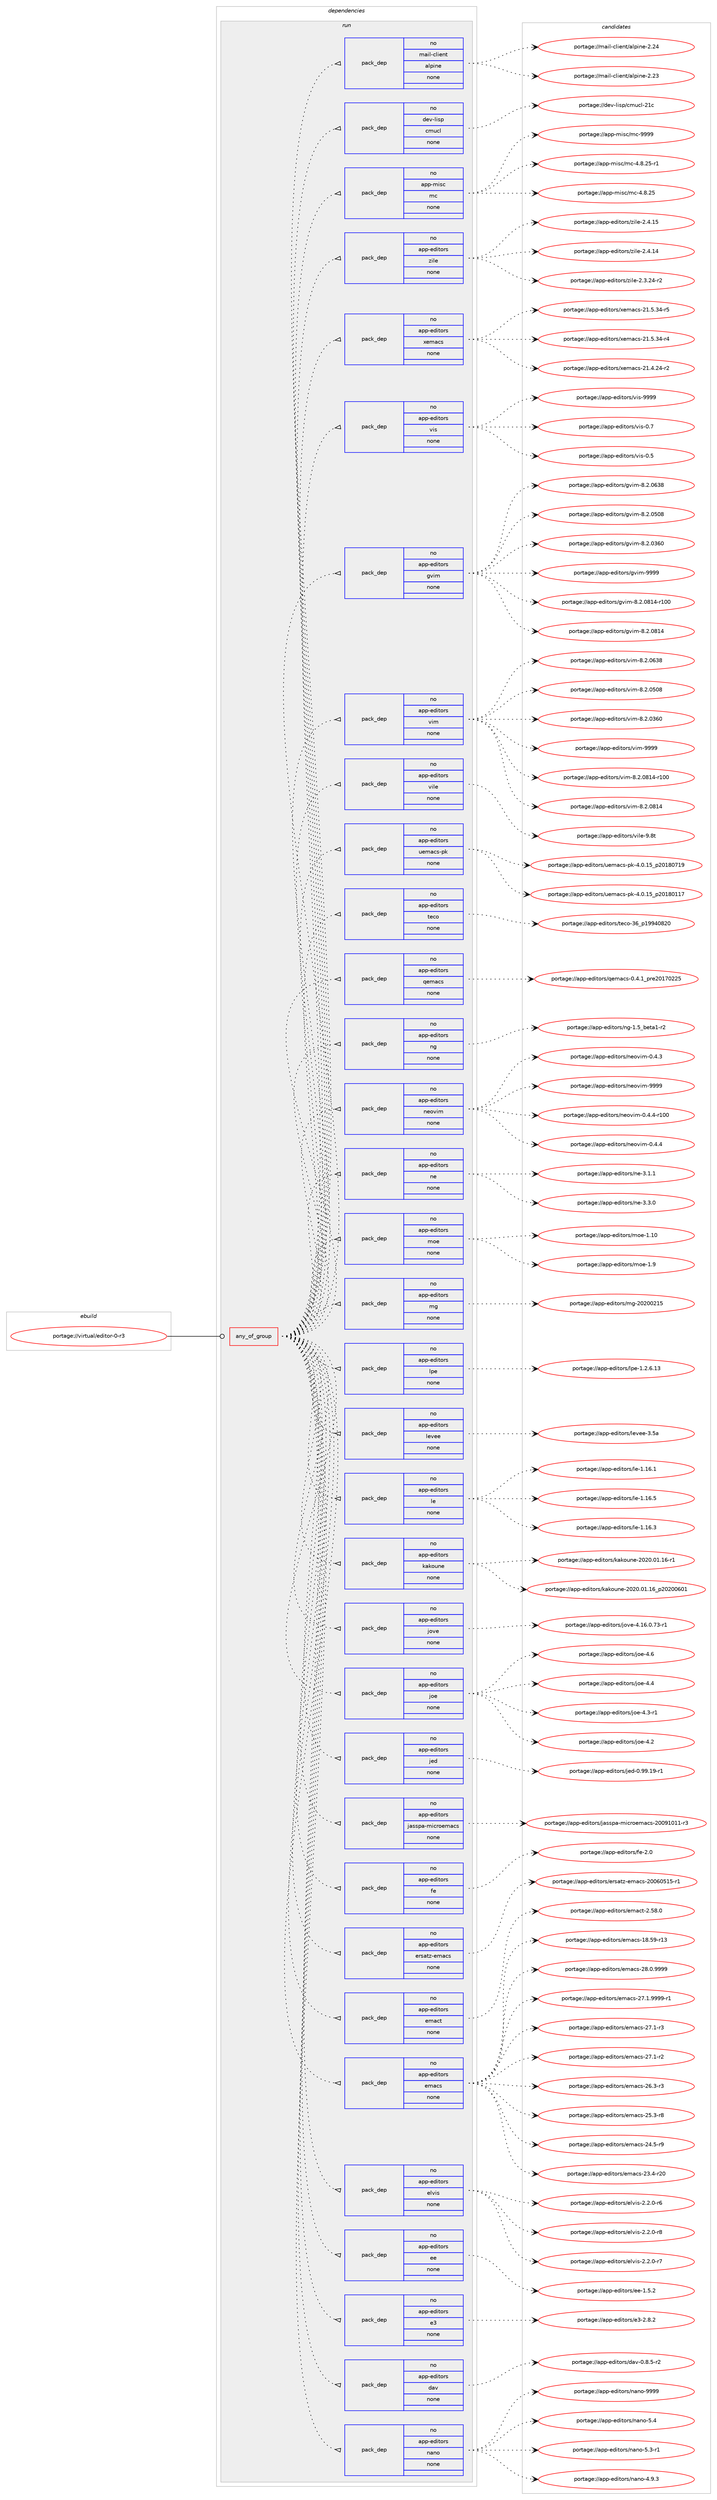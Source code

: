 digraph prolog {

# *************
# Graph options
# *************

newrank=true;
concentrate=true;
compound=true;
graph [rankdir=LR,fontname=Helvetica,fontsize=10,ranksep=1.5];#, ranksep=2.5, nodesep=0.2];
edge  [arrowhead=vee];
node  [fontname=Helvetica,fontsize=10];

# **********
# The ebuild
# **********

subgraph cluster_leftcol {
color=gray;
rank=same;
label=<<i>ebuild</i>>;
id [label="portage://virtual/editor-0-r3", color=red, width=4, href="../virtual/editor-0-r3.svg"];
}

# ****************
# The dependencies
# ****************

subgraph cluster_midcol {
color=gray;
label=<<i>dependencies</i>>;
subgraph cluster_compile {
fillcolor="#eeeeee";
style=filled;
label=<<i>compile</i>>;
}
subgraph cluster_compileandrun {
fillcolor="#eeeeee";
style=filled;
label=<<i>compile and run</i>>;
}
subgraph cluster_run {
fillcolor="#eeeeee";
style=filled;
label=<<i>run</i>>;
subgraph any117 {
dependency1898 [label=<<TABLE BORDER="0" CELLBORDER="1" CELLSPACING="0" CELLPADDING="4"><TR><TD CELLPADDING="10">any_of_group</TD></TR></TABLE>>, shape=none, color=red];subgraph pack1686 {
dependency1899 [label=<<TABLE BORDER="0" CELLBORDER="1" CELLSPACING="0" CELLPADDING="4" WIDTH="220"><TR><TD ROWSPAN="6" CELLPADDING="30">pack_dep</TD></TR><TR><TD WIDTH="110">no</TD></TR><TR><TD>app-editors</TD></TR><TR><TD>nano</TD></TR><TR><TD>none</TD></TR><TR><TD></TD></TR></TABLE>>, shape=none, color=blue];
}
dependency1898:e -> dependency1899:w [weight=20,style="dotted",arrowhead="oinv"];
subgraph pack1687 {
dependency1900 [label=<<TABLE BORDER="0" CELLBORDER="1" CELLSPACING="0" CELLPADDING="4" WIDTH="220"><TR><TD ROWSPAN="6" CELLPADDING="30">pack_dep</TD></TR><TR><TD WIDTH="110">no</TD></TR><TR><TD>app-editors</TD></TR><TR><TD>dav</TD></TR><TR><TD>none</TD></TR><TR><TD></TD></TR></TABLE>>, shape=none, color=blue];
}
dependency1898:e -> dependency1900:w [weight=20,style="dotted",arrowhead="oinv"];
subgraph pack1688 {
dependency1901 [label=<<TABLE BORDER="0" CELLBORDER="1" CELLSPACING="0" CELLPADDING="4" WIDTH="220"><TR><TD ROWSPAN="6" CELLPADDING="30">pack_dep</TD></TR><TR><TD WIDTH="110">no</TD></TR><TR><TD>app-editors</TD></TR><TR><TD>e3</TD></TR><TR><TD>none</TD></TR><TR><TD></TD></TR></TABLE>>, shape=none, color=blue];
}
dependency1898:e -> dependency1901:w [weight=20,style="dotted",arrowhead="oinv"];
subgraph pack1689 {
dependency1902 [label=<<TABLE BORDER="0" CELLBORDER="1" CELLSPACING="0" CELLPADDING="4" WIDTH="220"><TR><TD ROWSPAN="6" CELLPADDING="30">pack_dep</TD></TR><TR><TD WIDTH="110">no</TD></TR><TR><TD>app-editors</TD></TR><TR><TD>ee</TD></TR><TR><TD>none</TD></TR><TR><TD></TD></TR></TABLE>>, shape=none, color=blue];
}
dependency1898:e -> dependency1902:w [weight=20,style="dotted",arrowhead="oinv"];
subgraph pack1690 {
dependency1903 [label=<<TABLE BORDER="0" CELLBORDER="1" CELLSPACING="0" CELLPADDING="4" WIDTH="220"><TR><TD ROWSPAN="6" CELLPADDING="30">pack_dep</TD></TR><TR><TD WIDTH="110">no</TD></TR><TR><TD>app-editors</TD></TR><TR><TD>elvis</TD></TR><TR><TD>none</TD></TR><TR><TD></TD></TR></TABLE>>, shape=none, color=blue];
}
dependency1898:e -> dependency1903:w [weight=20,style="dotted",arrowhead="oinv"];
subgraph pack1691 {
dependency1904 [label=<<TABLE BORDER="0" CELLBORDER="1" CELLSPACING="0" CELLPADDING="4" WIDTH="220"><TR><TD ROWSPAN="6" CELLPADDING="30">pack_dep</TD></TR><TR><TD WIDTH="110">no</TD></TR><TR><TD>app-editors</TD></TR><TR><TD>emacs</TD></TR><TR><TD>none</TD></TR><TR><TD></TD></TR></TABLE>>, shape=none, color=blue];
}
dependency1898:e -> dependency1904:w [weight=20,style="dotted",arrowhead="oinv"];
subgraph pack1692 {
dependency1905 [label=<<TABLE BORDER="0" CELLBORDER="1" CELLSPACING="0" CELLPADDING="4" WIDTH="220"><TR><TD ROWSPAN="6" CELLPADDING="30">pack_dep</TD></TR><TR><TD WIDTH="110">no</TD></TR><TR><TD>app-editors</TD></TR><TR><TD>emact</TD></TR><TR><TD>none</TD></TR><TR><TD></TD></TR></TABLE>>, shape=none, color=blue];
}
dependency1898:e -> dependency1905:w [weight=20,style="dotted",arrowhead="oinv"];
subgraph pack1693 {
dependency1906 [label=<<TABLE BORDER="0" CELLBORDER="1" CELLSPACING="0" CELLPADDING="4" WIDTH="220"><TR><TD ROWSPAN="6" CELLPADDING="30">pack_dep</TD></TR><TR><TD WIDTH="110">no</TD></TR><TR><TD>app-editors</TD></TR><TR><TD>ersatz-emacs</TD></TR><TR><TD>none</TD></TR><TR><TD></TD></TR></TABLE>>, shape=none, color=blue];
}
dependency1898:e -> dependency1906:w [weight=20,style="dotted",arrowhead="oinv"];
subgraph pack1694 {
dependency1907 [label=<<TABLE BORDER="0" CELLBORDER="1" CELLSPACING="0" CELLPADDING="4" WIDTH="220"><TR><TD ROWSPAN="6" CELLPADDING="30">pack_dep</TD></TR><TR><TD WIDTH="110">no</TD></TR><TR><TD>app-editors</TD></TR><TR><TD>fe</TD></TR><TR><TD>none</TD></TR><TR><TD></TD></TR></TABLE>>, shape=none, color=blue];
}
dependency1898:e -> dependency1907:w [weight=20,style="dotted",arrowhead="oinv"];
subgraph pack1695 {
dependency1908 [label=<<TABLE BORDER="0" CELLBORDER="1" CELLSPACING="0" CELLPADDING="4" WIDTH="220"><TR><TD ROWSPAN="6" CELLPADDING="30">pack_dep</TD></TR><TR><TD WIDTH="110">no</TD></TR><TR><TD>app-editors</TD></TR><TR><TD>jasspa-microemacs</TD></TR><TR><TD>none</TD></TR><TR><TD></TD></TR></TABLE>>, shape=none, color=blue];
}
dependency1898:e -> dependency1908:w [weight=20,style="dotted",arrowhead="oinv"];
subgraph pack1696 {
dependency1909 [label=<<TABLE BORDER="0" CELLBORDER="1" CELLSPACING="0" CELLPADDING="4" WIDTH="220"><TR><TD ROWSPAN="6" CELLPADDING="30">pack_dep</TD></TR><TR><TD WIDTH="110">no</TD></TR><TR><TD>app-editors</TD></TR><TR><TD>jed</TD></TR><TR><TD>none</TD></TR><TR><TD></TD></TR></TABLE>>, shape=none, color=blue];
}
dependency1898:e -> dependency1909:w [weight=20,style="dotted",arrowhead="oinv"];
subgraph pack1697 {
dependency1910 [label=<<TABLE BORDER="0" CELLBORDER="1" CELLSPACING="0" CELLPADDING="4" WIDTH="220"><TR><TD ROWSPAN="6" CELLPADDING="30">pack_dep</TD></TR><TR><TD WIDTH="110">no</TD></TR><TR><TD>app-editors</TD></TR><TR><TD>joe</TD></TR><TR><TD>none</TD></TR><TR><TD></TD></TR></TABLE>>, shape=none, color=blue];
}
dependency1898:e -> dependency1910:w [weight=20,style="dotted",arrowhead="oinv"];
subgraph pack1698 {
dependency1911 [label=<<TABLE BORDER="0" CELLBORDER="1" CELLSPACING="0" CELLPADDING="4" WIDTH="220"><TR><TD ROWSPAN="6" CELLPADDING="30">pack_dep</TD></TR><TR><TD WIDTH="110">no</TD></TR><TR><TD>app-editors</TD></TR><TR><TD>jove</TD></TR><TR><TD>none</TD></TR><TR><TD></TD></TR></TABLE>>, shape=none, color=blue];
}
dependency1898:e -> dependency1911:w [weight=20,style="dotted",arrowhead="oinv"];
subgraph pack1699 {
dependency1912 [label=<<TABLE BORDER="0" CELLBORDER="1" CELLSPACING="0" CELLPADDING="4" WIDTH="220"><TR><TD ROWSPAN="6" CELLPADDING="30">pack_dep</TD></TR><TR><TD WIDTH="110">no</TD></TR><TR><TD>app-editors</TD></TR><TR><TD>kakoune</TD></TR><TR><TD>none</TD></TR><TR><TD></TD></TR></TABLE>>, shape=none, color=blue];
}
dependency1898:e -> dependency1912:w [weight=20,style="dotted",arrowhead="oinv"];
subgraph pack1700 {
dependency1913 [label=<<TABLE BORDER="0" CELLBORDER="1" CELLSPACING="0" CELLPADDING="4" WIDTH="220"><TR><TD ROWSPAN="6" CELLPADDING="30">pack_dep</TD></TR><TR><TD WIDTH="110">no</TD></TR><TR><TD>app-editors</TD></TR><TR><TD>le</TD></TR><TR><TD>none</TD></TR><TR><TD></TD></TR></TABLE>>, shape=none, color=blue];
}
dependency1898:e -> dependency1913:w [weight=20,style="dotted",arrowhead="oinv"];
subgraph pack1701 {
dependency1914 [label=<<TABLE BORDER="0" CELLBORDER="1" CELLSPACING="0" CELLPADDING="4" WIDTH="220"><TR><TD ROWSPAN="6" CELLPADDING="30">pack_dep</TD></TR><TR><TD WIDTH="110">no</TD></TR><TR><TD>app-editors</TD></TR><TR><TD>levee</TD></TR><TR><TD>none</TD></TR><TR><TD></TD></TR></TABLE>>, shape=none, color=blue];
}
dependency1898:e -> dependency1914:w [weight=20,style="dotted",arrowhead="oinv"];
subgraph pack1702 {
dependency1915 [label=<<TABLE BORDER="0" CELLBORDER="1" CELLSPACING="0" CELLPADDING="4" WIDTH="220"><TR><TD ROWSPAN="6" CELLPADDING="30">pack_dep</TD></TR><TR><TD WIDTH="110">no</TD></TR><TR><TD>app-editors</TD></TR><TR><TD>lpe</TD></TR><TR><TD>none</TD></TR><TR><TD></TD></TR></TABLE>>, shape=none, color=blue];
}
dependency1898:e -> dependency1915:w [weight=20,style="dotted",arrowhead="oinv"];
subgraph pack1703 {
dependency1916 [label=<<TABLE BORDER="0" CELLBORDER="1" CELLSPACING="0" CELLPADDING="4" WIDTH="220"><TR><TD ROWSPAN="6" CELLPADDING="30">pack_dep</TD></TR><TR><TD WIDTH="110">no</TD></TR><TR><TD>app-editors</TD></TR><TR><TD>mg</TD></TR><TR><TD>none</TD></TR><TR><TD></TD></TR></TABLE>>, shape=none, color=blue];
}
dependency1898:e -> dependency1916:w [weight=20,style="dotted",arrowhead="oinv"];
subgraph pack1704 {
dependency1917 [label=<<TABLE BORDER="0" CELLBORDER="1" CELLSPACING="0" CELLPADDING="4" WIDTH="220"><TR><TD ROWSPAN="6" CELLPADDING="30">pack_dep</TD></TR><TR><TD WIDTH="110">no</TD></TR><TR><TD>app-editors</TD></TR><TR><TD>moe</TD></TR><TR><TD>none</TD></TR><TR><TD></TD></TR></TABLE>>, shape=none, color=blue];
}
dependency1898:e -> dependency1917:w [weight=20,style="dotted",arrowhead="oinv"];
subgraph pack1705 {
dependency1918 [label=<<TABLE BORDER="0" CELLBORDER="1" CELLSPACING="0" CELLPADDING="4" WIDTH="220"><TR><TD ROWSPAN="6" CELLPADDING="30">pack_dep</TD></TR><TR><TD WIDTH="110">no</TD></TR><TR><TD>app-editors</TD></TR><TR><TD>ne</TD></TR><TR><TD>none</TD></TR><TR><TD></TD></TR></TABLE>>, shape=none, color=blue];
}
dependency1898:e -> dependency1918:w [weight=20,style="dotted",arrowhead="oinv"];
subgraph pack1706 {
dependency1919 [label=<<TABLE BORDER="0" CELLBORDER="1" CELLSPACING="0" CELLPADDING="4" WIDTH="220"><TR><TD ROWSPAN="6" CELLPADDING="30">pack_dep</TD></TR><TR><TD WIDTH="110">no</TD></TR><TR><TD>app-editors</TD></TR><TR><TD>neovim</TD></TR><TR><TD>none</TD></TR><TR><TD></TD></TR></TABLE>>, shape=none, color=blue];
}
dependency1898:e -> dependency1919:w [weight=20,style="dotted",arrowhead="oinv"];
subgraph pack1707 {
dependency1920 [label=<<TABLE BORDER="0" CELLBORDER="1" CELLSPACING="0" CELLPADDING="4" WIDTH="220"><TR><TD ROWSPAN="6" CELLPADDING="30">pack_dep</TD></TR><TR><TD WIDTH="110">no</TD></TR><TR><TD>app-editors</TD></TR><TR><TD>ng</TD></TR><TR><TD>none</TD></TR><TR><TD></TD></TR></TABLE>>, shape=none, color=blue];
}
dependency1898:e -> dependency1920:w [weight=20,style="dotted",arrowhead="oinv"];
subgraph pack1708 {
dependency1921 [label=<<TABLE BORDER="0" CELLBORDER="1" CELLSPACING="0" CELLPADDING="4" WIDTH="220"><TR><TD ROWSPAN="6" CELLPADDING="30">pack_dep</TD></TR><TR><TD WIDTH="110">no</TD></TR><TR><TD>app-editors</TD></TR><TR><TD>qemacs</TD></TR><TR><TD>none</TD></TR><TR><TD></TD></TR></TABLE>>, shape=none, color=blue];
}
dependency1898:e -> dependency1921:w [weight=20,style="dotted",arrowhead="oinv"];
subgraph pack1709 {
dependency1922 [label=<<TABLE BORDER="0" CELLBORDER="1" CELLSPACING="0" CELLPADDING="4" WIDTH="220"><TR><TD ROWSPAN="6" CELLPADDING="30">pack_dep</TD></TR><TR><TD WIDTH="110">no</TD></TR><TR><TD>app-editors</TD></TR><TR><TD>teco</TD></TR><TR><TD>none</TD></TR><TR><TD></TD></TR></TABLE>>, shape=none, color=blue];
}
dependency1898:e -> dependency1922:w [weight=20,style="dotted",arrowhead="oinv"];
subgraph pack1710 {
dependency1923 [label=<<TABLE BORDER="0" CELLBORDER="1" CELLSPACING="0" CELLPADDING="4" WIDTH="220"><TR><TD ROWSPAN="6" CELLPADDING="30">pack_dep</TD></TR><TR><TD WIDTH="110">no</TD></TR><TR><TD>app-editors</TD></TR><TR><TD>uemacs-pk</TD></TR><TR><TD>none</TD></TR><TR><TD></TD></TR></TABLE>>, shape=none, color=blue];
}
dependency1898:e -> dependency1923:w [weight=20,style="dotted",arrowhead="oinv"];
subgraph pack1711 {
dependency1924 [label=<<TABLE BORDER="0" CELLBORDER="1" CELLSPACING="0" CELLPADDING="4" WIDTH="220"><TR><TD ROWSPAN="6" CELLPADDING="30">pack_dep</TD></TR><TR><TD WIDTH="110">no</TD></TR><TR><TD>app-editors</TD></TR><TR><TD>vile</TD></TR><TR><TD>none</TD></TR><TR><TD></TD></TR></TABLE>>, shape=none, color=blue];
}
dependency1898:e -> dependency1924:w [weight=20,style="dotted",arrowhead="oinv"];
subgraph pack1712 {
dependency1925 [label=<<TABLE BORDER="0" CELLBORDER="1" CELLSPACING="0" CELLPADDING="4" WIDTH="220"><TR><TD ROWSPAN="6" CELLPADDING="30">pack_dep</TD></TR><TR><TD WIDTH="110">no</TD></TR><TR><TD>app-editors</TD></TR><TR><TD>vim</TD></TR><TR><TD>none</TD></TR><TR><TD></TD></TR></TABLE>>, shape=none, color=blue];
}
dependency1898:e -> dependency1925:w [weight=20,style="dotted",arrowhead="oinv"];
subgraph pack1713 {
dependency1926 [label=<<TABLE BORDER="0" CELLBORDER="1" CELLSPACING="0" CELLPADDING="4" WIDTH="220"><TR><TD ROWSPAN="6" CELLPADDING="30">pack_dep</TD></TR><TR><TD WIDTH="110">no</TD></TR><TR><TD>app-editors</TD></TR><TR><TD>gvim</TD></TR><TR><TD>none</TD></TR><TR><TD></TD></TR></TABLE>>, shape=none, color=blue];
}
dependency1898:e -> dependency1926:w [weight=20,style="dotted",arrowhead="oinv"];
subgraph pack1714 {
dependency1927 [label=<<TABLE BORDER="0" CELLBORDER="1" CELLSPACING="0" CELLPADDING="4" WIDTH="220"><TR><TD ROWSPAN="6" CELLPADDING="30">pack_dep</TD></TR><TR><TD WIDTH="110">no</TD></TR><TR><TD>app-editors</TD></TR><TR><TD>vis</TD></TR><TR><TD>none</TD></TR><TR><TD></TD></TR></TABLE>>, shape=none, color=blue];
}
dependency1898:e -> dependency1927:w [weight=20,style="dotted",arrowhead="oinv"];
subgraph pack1715 {
dependency1928 [label=<<TABLE BORDER="0" CELLBORDER="1" CELLSPACING="0" CELLPADDING="4" WIDTH="220"><TR><TD ROWSPAN="6" CELLPADDING="30">pack_dep</TD></TR><TR><TD WIDTH="110">no</TD></TR><TR><TD>app-editors</TD></TR><TR><TD>xemacs</TD></TR><TR><TD>none</TD></TR><TR><TD></TD></TR></TABLE>>, shape=none, color=blue];
}
dependency1898:e -> dependency1928:w [weight=20,style="dotted",arrowhead="oinv"];
subgraph pack1716 {
dependency1929 [label=<<TABLE BORDER="0" CELLBORDER="1" CELLSPACING="0" CELLPADDING="4" WIDTH="220"><TR><TD ROWSPAN="6" CELLPADDING="30">pack_dep</TD></TR><TR><TD WIDTH="110">no</TD></TR><TR><TD>app-editors</TD></TR><TR><TD>zile</TD></TR><TR><TD>none</TD></TR><TR><TD></TD></TR></TABLE>>, shape=none, color=blue];
}
dependency1898:e -> dependency1929:w [weight=20,style="dotted",arrowhead="oinv"];
subgraph pack1717 {
dependency1930 [label=<<TABLE BORDER="0" CELLBORDER="1" CELLSPACING="0" CELLPADDING="4" WIDTH="220"><TR><TD ROWSPAN="6" CELLPADDING="30">pack_dep</TD></TR><TR><TD WIDTH="110">no</TD></TR><TR><TD>app-misc</TD></TR><TR><TD>mc</TD></TR><TR><TD>none</TD></TR><TR><TD></TD></TR></TABLE>>, shape=none, color=blue];
}
dependency1898:e -> dependency1930:w [weight=20,style="dotted",arrowhead="oinv"];
subgraph pack1718 {
dependency1931 [label=<<TABLE BORDER="0" CELLBORDER="1" CELLSPACING="0" CELLPADDING="4" WIDTH="220"><TR><TD ROWSPAN="6" CELLPADDING="30">pack_dep</TD></TR><TR><TD WIDTH="110">no</TD></TR><TR><TD>dev-lisp</TD></TR><TR><TD>cmucl</TD></TR><TR><TD>none</TD></TR><TR><TD></TD></TR></TABLE>>, shape=none, color=blue];
}
dependency1898:e -> dependency1931:w [weight=20,style="dotted",arrowhead="oinv"];
subgraph pack1719 {
dependency1932 [label=<<TABLE BORDER="0" CELLBORDER="1" CELLSPACING="0" CELLPADDING="4" WIDTH="220"><TR><TD ROWSPAN="6" CELLPADDING="30">pack_dep</TD></TR><TR><TD WIDTH="110">no</TD></TR><TR><TD>mail-client</TD></TR><TR><TD>alpine</TD></TR><TR><TD>none</TD></TR><TR><TD></TD></TR></TABLE>>, shape=none, color=blue];
}
dependency1898:e -> dependency1932:w [weight=20,style="dotted",arrowhead="oinv"];
}
id:e -> dependency1898:w [weight=20,style="solid",arrowhead="odot"];
}
}

# **************
# The candidates
# **************

subgraph cluster_choices {
rank=same;
color=gray;
label=<<i>candidates</i>>;

subgraph choice1686 {
color=black;
nodesep=1;
choice971121124510110010511611111411547110971101114557575757 [label="portage://app-editors/nano-9999", color=red, width=4,href="../app-editors/nano-9999.svg"];
choice9711211245101100105116111114115471109711011145534652 [label="portage://app-editors/nano-5.4", color=red, width=4,href="../app-editors/nano-5.4.svg"];
choice97112112451011001051161111141154711097110111455346514511449 [label="portage://app-editors/nano-5.3-r1", color=red, width=4,href="../app-editors/nano-5.3-r1.svg"];
choice97112112451011001051161111141154711097110111455246574651 [label="portage://app-editors/nano-4.9.3", color=red, width=4,href="../app-editors/nano-4.9.3.svg"];
dependency1899:e -> choice971121124510110010511611111411547110971101114557575757:w [style=dotted,weight="100"];
dependency1899:e -> choice9711211245101100105116111114115471109711011145534652:w [style=dotted,weight="100"];
dependency1899:e -> choice97112112451011001051161111141154711097110111455346514511449:w [style=dotted,weight="100"];
dependency1899:e -> choice97112112451011001051161111141154711097110111455246574651:w [style=dotted,weight="100"];
}
subgraph choice1687 {
color=black;
nodesep=1;
choice971121124510110010511611111411547100971184548465646534511450 [label="portage://app-editors/dav-0.8.5-r2", color=red, width=4,href="../app-editors/dav-0.8.5-r2.svg"];
dependency1900:e -> choice971121124510110010511611111411547100971184548465646534511450:w [style=dotted,weight="100"];
}
subgraph choice1688 {
color=black;
nodesep=1;
choice97112112451011001051161111141154710151455046564650 [label="portage://app-editors/e3-2.8.2", color=red, width=4,href="../app-editors/e3-2.8.2.svg"];
dependency1901:e -> choice97112112451011001051161111141154710151455046564650:w [style=dotted,weight="100"];
}
subgraph choice1689 {
color=black;
nodesep=1;
choice971121124510110010511611111411547101101454946534650 [label="portage://app-editors/ee-1.5.2", color=red, width=4,href="../app-editors/ee-1.5.2.svg"];
dependency1902:e -> choice971121124510110010511611111411547101101454946534650:w [style=dotted,weight="100"];
}
subgraph choice1690 {
color=black;
nodesep=1;
choice9711211245101100105116111114115471011081181051154550465046484511456 [label="portage://app-editors/elvis-2.2.0-r8", color=red, width=4,href="../app-editors/elvis-2.2.0-r8.svg"];
choice9711211245101100105116111114115471011081181051154550465046484511455 [label="portage://app-editors/elvis-2.2.0-r7", color=red, width=4,href="../app-editors/elvis-2.2.0-r7.svg"];
choice9711211245101100105116111114115471011081181051154550465046484511454 [label="portage://app-editors/elvis-2.2.0-r6", color=red, width=4,href="../app-editors/elvis-2.2.0-r6.svg"];
dependency1903:e -> choice9711211245101100105116111114115471011081181051154550465046484511456:w [style=dotted,weight="100"];
dependency1903:e -> choice9711211245101100105116111114115471011081181051154550465046484511455:w [style=dotted,weight="100"];
dependency1903:e -> choice9711211245101100105116111114115471011081181051154550465046484511454:w [style=dotted,weight="100"];
}
subgraph choice1691 {
color=black;
nodesep=1;
choice971121124510110010511611111411547101109979911545505646484657575757 [label="portage://app-editors/emacs-28.0.9999", color=red, width=4,href="../app-editors/emacs-28.0.9999.svg"];
choice9711211245101100105116111114115471011099799115455055464946575757574511449 [label="portage://app-editors/emacs-27.1.9999-r1", color=red, width=4,href="../app-editors/emacs-27.1.9999-r1.svg"];
choice971121124510110010511611111411547101109979911545505546494511451 [label="portage://app-editors/emacs-27.1-r3", color=red, width=4,href="../app-editors/emacs-27.1-r3.svg"];
choice971121124510110010511611111411547101109979911545505546494511450 [label="portage://app-editors/emacs-27.1-r2", color=red, width=4,href="../app-editors/emacs-27.1-r2.svg"];
choice971121124510110010511611111411547101109979911545505446514511451 [label="portage://app-editors/emacs-26.3-r3", color=red, width=4,href="../app-editors/emacs-26.3-r3.svg"];
choice971121124510110010511611111411547101109979911545505346514511456 [label="portage://app-editors/emacs-25.3-r8", color=red, width=4,href="../app-editors/emacs-25.3-r8.svg"];
choice971121124510110010511611111411547101109979911545505246534511457 [label="portage://app-editors/emacs-24.5-r9", color=red, width=4,href="../app-editors/emacs-24.5-r9.svg"];
choice97112112451011001051161111141154710110997991154550514652451145048 [label="portage://app-editors/emacs-23.4-r20", color=red, width=4,href="../app-editors/emacs-23.4-r20.svg"];
choice9711211245101100105116111114115471011099799115454956465357451144951 [label="portage://app-editors/emacs-18.59-r13", color=red, width=4,href="../app-editors/emacs-18.59-r13.svg"];
dependency1904:e -> choice971121124510110010511611111411547101109979911545505646484657575757:w [style=dotted,weight="100"];
dependency1904:e -> choice9711211245101100105116111114115471011099799115455055464946575757574511449:w [style=dotted,weight="100"];
dependency1904:e -> choice971121124510110010511611111411547101109979911545505546494511451:w [style=dotted,weight="100"];
dependency1904:e -> choice971121124510110010511611111411547101109979911545505546494511450:w [style=dotted,weight="100"];
dependency1904:e -> choice971121124510110010511611111411547101109979911545505446514511451:w [style=dotted,weight="100"];
dependency1904:e -> choice971121124510110010511611111411547101109979911545505346514511456:w [style=dotted,weight="100"];
dependency1904:e -> choice971121124510110010511611111411547101109979911545505246534511457:w [style=dotted,weight="100"];
dependency1904:e -> choice97112112451011001051161111141154710110997991154550514652451145048:w [style=dotted,weight="100"];
dependency1904:e -> choice9711211245101100105116111114115471011099799115454956465357451144951:w [style=dotted,weight="100"];
}
subgraph choice1692 {
color=black;
nodesep=1;
choice971121124510110010511611111411547101109979911645504653564648 [label="portage://app-editors/emact-2.58.0", color=red, width=4,href="../app-editors/emact-2.58.0.svg"];
dependency1905:e -> choice971121124510110010511611111411547101109979911645504653564648:w [style=dotted,weight="100"];
}
subgraph choice1693 {
color=black;
nodesep=1;
choice971121124510110010511611111411547101114115971161224510110997991154550484854485349534511449 [label="portage://app-editors/ersatz-emacs-20060515-r1", color=red, width=4,href="../app-editors/ersatz-emacs-20060515-r1.svg"];
dependency1906:e -> choice971121124510110010511611111411547101114115971161224510110997991154550484854485349534511449:w [style=dotted,weight="100"];
}
subgraph choice1694 {
color=black;
nodesep=1;
choice97112112451011001051161111141154710210145504648 [label="portage://app-editors/fe-2.0", color=red, width=4,href="../app-editors/fe-2.0.svg"];
dependency1907:e -> choice97112112451011001051161111141154710210145504648:w [style=dotted,weight="100"];
}
subgraph choice1695 {
color=black;
nodesep=1;
choice9711211245101100105116111114115471069711511511297451091059911411110110997991154550484857494849494511451 [label="portage://app-editors/jasspa-microemacs-20091011-r3", color=red, width=4,href="../app-editors/jasspa-microemacs-20091011-r3.svg"];
dependency1908:e -> choice9711211245101100105116111114115471069711511511297451091059911411110110997991154550484857494849494511451:w [style=dotted,weight="100"];
}
subgraph choice1696 {
color=black;
nodesep=1;
choice97112112451011001051161111141154710610110045484657574649574511449 [label="portage://app-editors/jed-0.99.19-r1", color=red, width=4,href="../app-editors/jed-0.99.19-r1.svg"];
dependency1909:e -> choice97112112451011001051161111141154710610110045484657574649574511449:w [style=dotted,weight="100"];
}
subgraph choice1697 {
color=black;
nodesep=1;
choice97112112451011001051161111141154710611110145524654 [label="portage://app-editors/joe-4.6", color=red, width=4,href="../app-editors/joe-4.6.svg"];
choice97112112451011001051161111141154710611110145524652 [label="portage://app-editors/joe-4.4", color=red, width=4,href="../app-editors/joe-4.4.svg"];
choice971121124510110010511611111411547106111101455246514511449 [label="portage://app-editors/joe-4.3-r1", color=red, width=4,href="../app-editors/joe-4.3-r1.svg"];
choice97112112451011001051161111141154710611110145524650 [label="portage://app-editors/joe-4.2", color=red, width=4,href="../app-editors/joe-4.2.svg"];
dependency1910:e -> choice97112112451011001051161111141154710611110145524654:w [style=dotted,weight="100"];
dependency1910:e -> choice97112112451011001051161111141154710611110145524652:w [style=dotted,weight="100"];
dependency1910:e -> choice971121124510110010511611111411547106111101455246514511449:w [style=dotted,weight="100"];
dependency1910:e -> choice97112112451011001051161111141154710611110145524650:w [style=dotted,weight="100"];
}
subgraph choice1698 {
color=black;
nodesep=1;
choice971121124510110010511611111411547106111118101455246495446484655514511449 [label="portage://app-editors/jove-4.16.0.73-r1", color=red, width=4,href="../app-editors/jove-4.16.0.73-r1.svg"];
dependency1911:e -> choice971121124510110010511611111411547106111118101455246495446484655514511449:w [style=dotted,weight="100"];
}
subgraph choice1699 {
color=black;
nodesep=1;
choice971121124510110010511611111411547107971071111171101014550485048464849464954951125048504848544849 [label="portage://app-editors/kakoune-2020.01.16_p20200601", color=red, width=4,href="../app-editors/kakoune-2020.01.16_p20200601.svg"];
choice9711211245101100105116111114115471079710711111711010145504850484648494649544511449 [label="portage://app-editors/kakoune-2020.01.16-r1", color=red, width=4,href="../app-editors/kakoune-2020.01.16-r1.svg"];
dependency1912:e -> choice971121124510110010511611111411547107971071111171101014550485048464849464954951125048504848544849:w [style=dotted,weight="100"];
dependency1912:e -> choice9711211245101100105116111114115471079710711111711010145504850484648494649544511449:w [style=dotted,weight="100"];
}
subgraph choice1700 {
color=black;
nodesep=1;
choice97112112451011001051161111141154710810145494649544653 [label="portage://app-editors/le-1.16.5", color=red, width=4,href="../app-editors/le-1.16.5.svg"];
choice97112112451011001051161111141154710810145494649544651 [label="portage://app-editors/le-1.16.3", color=red, width=4,href="../app-editors/le-1.16.3.svg"];
choice97112112451011001051161111141154710810145494649544649 [label="portage://app-editors/le-1.16.1", color=red, width=4,href="../app-editors/le-1.16.1.svg"];
dependency1913:e -> choice97112112451011001051161111141154710810145494649544653:w [style=dotted,weight="100"];
dependency1913:e -> choice97112112451011001051161111141154710810145494649544651:w [style=dotted,weight="100"];
dependency1913:e -> choice97112112451011001051161111141154710810145494649544649:w [style=dotted,weight="100"];
}
subgraph choice1701 {
color=black;
nodesep=1;
choice9711211245101100105116111114115471081011181011014551465397 [label="portage://app-editors/levee-3.5a", color=red, width=4,href="../app-editors/levee-3.5a.svg"];
dependency1914:e -> choice9711211245101100105116111114115471081011181011014551465397:w [style=dotted,weight="100"];
}
subgraph choice1702 {
color=black;
nodesep=1;
choice971121124510110010511611111411547108112101454946504654464951 [label="portage://app-editors/lpe-1.2.6.13", color=red, width=4,href="../app-editors/lpe-1.2.6.13.svg"];
dependency1915:e -> choice971121124510110010511611111411547108112101454946504654464951:w [style=dotted,weight="100"];
}
subgraph choice1703 {
color=black;
nodesep=1;
choice971121124510110010511611111411547109103455048504848504953 [label="portage://app-editors/mg-20200215", color=red, width=4,href="../app-editors/mg-20200215.svg"];
dependency1916:e -> choice971121124510110010511611111411547109103455048504848504953:w [style=dotted,weight="100"];
}
subgraph choice1704 {
color=black;
nodesep=1;
choice97112112451011001051161111141154710911110145494657 [label="portage://app-editors/moe-1.9", color=red, width=4,href="../app-editors/moe-1.9.svg"];
choice9711211245101100105116111114115471091111014549464948 [label="portage://app-editors/moe-1.10", color=red, width=4,href="../app-editors/moe-1.10.svg"];
dependency1917:e -> choice97112112451011001051161111141154710911110145494657:w [style=dotted,weight="100"];
dependency1917:e -> choice9711211245101100105116111114115471091111014549464948:w [style=dotted,weight="100"];
}
subgraph choice1705 {
color=black;
nodesep=1;
choice971121124510110010511611111411547110101455146514648 [label="portage://app-editors/ne-3.3.0", color=red, width=4,href="../app-editors/ne-3.3.0.svg"];
choice971121124510110010511611111411547110101455146494649 [label="portage://app-editors/ne-3.1.1", color=red, width=4,href="../app-editors/ne-3.1.1.svg"];
dependency1918:e -> choice971121124510110010511611111411547110101455146514648:w [style=dotted,weight="100"];
dependency1918:e -> choice971121124510110010511611111411547110101455146494649:w [style=dotted,weight="100"];
}
subgraph choice1706 {
color=black;
nodesep=1;
choice9711211245101100105116111114115471101011111181051094557575757 [label="portage://app-editors/neovim-9999", color=red, width=4,href="../app-editors/neovim-9999.svg"];
choice97112112451011001051161111141154711010111111810510945484652465245114494848 [label="portage://app-editors/neovim-0.4.4-r100", color=red, width=4,href="../app-editors/neovim-0.4.4-r100.svg"];
choice971121124510110010511611111411547110101111118105109454846524652 [label="portage://app-editors/neovim-0.4.4", color=red, width=4,href="../app-editors/neovim-0.4.4.svg"];
choice971121124510110010511611111411547110101111118105109454846524651 [label="portage://app-editors/neovim-0.4.3", color=red, width=4,href="../app-editors/neovim-0.4.3.svg"];
dependency1919:e -> choice9711211245101100105116111114115471101011111181051094557575757:w [style=dotted,weight="100"];
dependency1919:e -> choice97112112451011001051161111141154711010111111810510945484652465245114494848:w [style=dotted,weight="100"];
dependency1919:e -> choice971121124510110010511611111411547110101111118105109454846524652:w [style=dotted,weight="100"];
dependency1919:e -> choice971121124510110010511611111411547110101111118105109454846524651:w [style=dotted,weight="100"];
}
subgraph choice1707 {
color=black;
nodesep=1;
choice97112112451011001051161111141154711010345494653959810111697494511450 [label="portage://app-editors/ng-1.5_beta1-r2", color=red, width=4,href="../app-editors/ng-1.5_beta1-r2.svg"];
dependency1920:e -> choice97112112451011001051161111141154711010345494653959810111697494511450:w [style=dotted,weight="100"];
}
subgraph choice1708 {
color=black;
nodesep=1;
choice9711211245101100105116111114115471131011099799115454846524649951121141015048495548505053 [label="portage://app-editors/qemacs-0.4.1_pre20170225", color=red, width=4,href="../app-editors/qemacs-0.4.1_pre20170225.svg"];
dependency1921:e -> choice9711211245101100105116111114115471131011099799115454846524649951121141015048495548505053:w [style=dotted,weight="100"];
}
subgraph choice1709 {
color=black;
nodesep=1;
choice97112112451011001051161111141154711610199111455154951124957575248565048 [label="portage://app-editors/teco-36_p19940820", color=red, width=4,href="../app-editors/teco-36_p19940820.svg"];
dependency1922:e -> choice97112112451011001051161111141154711610199111455154951124957575248565048:w [style=dotted,weight="100"];
}
subgraph choice1710 {
color=black;
nodesep=1;
choice97112112451011001051161111141154711710110997991154511210745524648464953951125048495648554957 [label="portage://app-editors/uemacs-pk-4.0.15_p20180719", color=red, width=4,href="../app-editors/uemacs-pk-4.0.15_p20180719.svg"];
choice97112112451011001051161111141154711710110997991154511210745524648464953951125048495648494955 [label="portage://app-editors/uemacs-pk-4.0.15_p20180117", color=red, width=4,href="../app-editors/uemacs-pk-4.0.15_p20180117.svg"];
dependency1923:e -> choice97112112451011001051161111141154711710110997991154511210745524648464953951125048495648554957:w [style=dotted,weight="100"];
dependency1923:e -> choice97112112451011001051161111141154711710110997991154511210745524648464953951125048495648494955:w [style=dotted,weight="100"];
}
subgraph choice1711 {
color=black;
nodesep=1;
choice97112112451011001051161111141154711810510810145574656116 [label="portage://app-editors/vile-9.8t", color=red, width=4,href="../app-editors/vile-9.8t.svg"];
dependency1924:e -> choice97112112451011001051161111141154711810510810145574656116:w [style=dotted,weight="100"];
}
subgraph choice1712 {
color=black;
nodesep=1;
choice9711211245101100105116111114115471181051094557575757 [label="portage://app-editors/vim-9999", color=red, width=4,href="../app-editors/vim-9999.svg"];
choice97112112451011001051161111141154711810510945564650464856495245114494848 [label="portage://app-editors/vim-8.2.0814-r100", color=red, width=4,href="../app-editors/vim-8.2.0814-r100.svg"];
choice971121124510110010511611111411547118105109455646504648564952 [label="portage://app-editors/vim-8.2.0814", color=red, width=4,href="../app-editors/vim-8.2.0814.svg"];
choice971121124510110010511611111411547118105109455646504648545156 [label="portage://app-editors/vim-8.2.0638", color=red, width=4,href="../app-editors/vim-8.2.0638.svg"];
choice971121124510110010511611111411547118105109455646504648534856 [label="portage://app-editors/vim-8.2.0508", color=red, width=4,href="../app-editors/vim-8.2.0508.svg"];
choice971121124510110010511611111411547118105109455646504648515448 [label="portage://app-editors/vim-8.2.0360", color=red, width=4,href="../app-editors/vim-8.2.0360.svg"];
dependency1925:e -> choice9711211245101100105116111114115471181051094557575757:w [style=dotted,weight="100"];
dependency1925:e -> choice97112112451011001051161111141154711810510945564650464856495245114494848:w [style=dotted,weight="100"];
dependency1925:e -> choice971121124510110010511611111411547118105109455646504648564952:w [style=dotted,weight="100"];
dependency1925:e -> choice971121124510110010511611111411547118105109455646504648545156:w [style=dotted,weight="100"];
dependency1925:e -> choice971121124510110010511611111411547118105109455646504648534856:w [style=dotted,weight="100"];
dependency1925:e -> choice971121124510110010511611111411547118105109455646504648515448:w [style=dotted,weight="100"];
}
subgraph choice1713 {
color=black;
nodesep=1;
choice9711211245101100105116111114115471031181051094557575757 [label="portage://app-editors/gvim-9999", color=red, width=4,href="../app-editors/gvim-9999.svg"];
choice97112112451011001051161111141154710311810510945564650464856495245114494848 [label="portage://app-editors/gvim-8.2.0814-r100", color=red, width=4,href="../app-editors/gvim-8.2.0814-r100.svg"];
choice971121124510110010511611111411547103118105109455646504648564952 [label="portage://app-editors/gvim-8.2.0814", color=red, width=4,href="../app-editors/gvim-8.2.0814.svg"];
choice971121124510110010511611111411547103118105109455646504648545156 [label="portage://app-editors/gvim-8.2.0638", color=red, width=4,href="../app-editors/gvim-8.2.0638.svg"];
choice971121124510110010511611111411547103118105109455646504648534856 [label="portage://app-editors/gvim-8.2.0508", color=red, width=4,href="../app-editors/gvim-8.2.0508.svg"];
choice971121124510110010511611111411547103118105109455646504648515448 [label="portage://app-editors/gvim-8.2.0360", color=red, width=4,href="../app-editors/gvim-8.2.0360.svg"];
dependency1926:e -> choice9711211245101100105116111114115471031181051094557575757:w [style=dotted,weight="100"];
dependency1926:e -> choice97112112451011001051161111141154710311810510945564650464856495245114494848:w [style=dotted,weight="100"];
dependency1926:e -> choice971121124510110010511611111411547103118105109455646504648564952:w [style=dotted,weight="100"];
dependency1926:e -> choice971121124510110010511611111411547103118105109455646504648545156:w [style=dotted,weight="100"];
dependency1926:e -> choice971121124510110010511611111411547103118105109455646504648534856:w [style=dotted,weight="100"];
dependency1926:e -> choice971121124510110010511611111411547103118105109455646504648515448:w [style=dotted,weight="100"];
}
subgraph choice1714 {
color=black;
nodesep=1;
choice9711211245101100105116111114115471181051154557575757 [label="portage://app-editors/vis-9999", color=red, width=4,href="../app-editors/vis-9999.svg"];
choice97112112451011001051161111141154711810511545484655 [label="portage://app-editors/vis-0.7", color=red, width=4,href="../app-editors/vis-0.7.svg"];
choice97112112451011001051161111141154711810511545484653 [label="portage://app-editors/vis-0.5", color=red, width=4,href="../app-editors/vis-0.5.svg"];
dependency1927:e -> choice9711211245101100105116111114115471181051154557575757:w [style=dotted,weight="100"];
dependency1927:e -> choice97112112451011001051161111141154711810511545484655:w [style=dotted,weight="100"];
dependency1927:e -> choice97112112451011001051161111141154711810511545484653:w [style=dotted,weight="100"];
}
subgraph choice1715 {
color=black;
nodesep=1;
choice971121124510110010511611111411547120101109979911545504946534651524511453 [label="portage://app-editors/xemacs-21.5.34-r5", color=red, width=4,href="../app-editors/xemacs-21.5.34-r5.svg"];
choice971121124510110010511611111411547120101109979911545504946534651524511452 [label="portage://app-editors/xemacs-21.5.34-r4", color=red, width=4,href="../app-editors/xemacs-21.5.34-r4.svg"];
choice971121124510110010511611111411547120101109979911545504946524650524511450 [label="portage://app-editors/xemacs-21.4.24-r2", color=red, width=4,href="../app-editors/xemacs-21.4.24-r2.svg"];
dependency1928:e -> choice971121124510110010511611111411547120101109979911545504946534651524511453:w [style=dotted,weight="100"];
dependency1928:e -> choice971121124510110010511611111411547120101109979911545504946534651524511452:w [style=dotted,weight="100"];
dependency1928:e -> choice971121124510110010511611111411547120101109979911545504946524650524511450:w [style=dotted,weight="100"];
}
subgraph choice1716 {
color=black;
nodesep=1;
choice97112112451011001051161111141154712210510810145504652464953 [label="portage://app-editors/zile-2.4.15", color=red, width=4,href="../app-editors/zile-2.4.15.svg"];
choice97112112451011001051161111141154712210510810145504652464952 [label="portage://app-editors/zile-2.4.14", color=red, width=4,href="../app-editors/zile-2.4.14.svg"];
choice971121124510110010511611111411547122105108101455046514650524511450 [label="portage://app-editors/zile-2.3.24-r2", color=red, width=4,href="../app-editors/zile-2.3.24-r2.svg"];
dependency1929:e -> choice97112112451011001051161111141154712210510810145504652464953:w [style=dotted,weight="100"];
dependency1929:e -> choice97112112451011001051161111141154712210510810145504652464952:w [style=dotted,weight="100"];
dependency1929:e -> choice971121124510110010511611111411547122105108101455046514650524511450:w [style=dotted,weight="100"];
}
subgraph choice1717 {
color=black;
nodesep=1;
choice97112112451091051159947109994557575757 [label="portage://app-misc/mc-9999", color=red, width=4,href="../app-misc/mc-9999.svg"];
choice9711211245109105115994710999455246564650534511449 [label="portage://app-misc/mc-4.8.25-r1", color=red, width=4,href="../app-misc/mc-4.8.25-r1.svg"];
choice971121124510910511599471099945524656465053 [label="portage://app-misc/mc-4.8.25", color=red, width=4,href="../app-misc/mc-4.8.25.svg"];
dependency1930:e -> choice97112112451091051159947109994557575757:w [style=dotted,weight="100"];
dependency1930:e -> choice9711211245109105115994710999455246564650534511449:w [style=dotted,weight="100"];
dependency1930:e -> choice971121124510910511599471099945524656465053:w [style=dotted,weight="100"];
}
subgraph choice1718 {
color=black;
nodesep=1;
choice1001011184510810511511247991091179910845504999 [label="portage://dev-lisp/cmucl-21c", color=red, width=4,href="../dev-lisp/cmucl-21c.svg"];
dependency1931:e -> choice1001011184510810511511247991091179910845504999:w [style=dotted,weight="100"];
}
subgraph choice1719 {
color=black;
nodesep=1;
choice10997105108459910810510111011647971081121051101014550465052 [label="portage://mail-client/alpine-2.24", color=red, width=4,href="../mail-client/alpine-2.24.svg"];
choice10997105108459910810510111011647971081121051101014550465051 [label="portage://mail-client/alpine-2.23", color=red, width=4,href="../mail-client/alpine-2.23.svg"];
dependency1932:e -> choice10997105108459910810510111011647971081121051101014550465052:w [style=dotted,weight="100"];
dependency1932:e -> choice10997105108459910810510111011647971081121051101014550465051:w [style=dotted,weight="100"];
}
}

}
